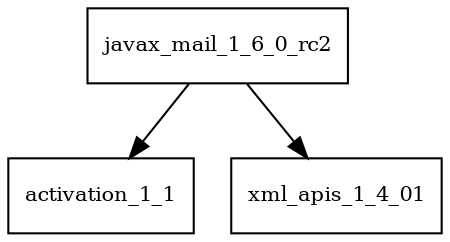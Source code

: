 digraph javax_mail_1_6_0_rc2_dependencies {
  node [shape = box, fontsize=10.0];
  javax_mail_1_6_0_rc2 -> activation_1_1;
  javax_mail_1_6_0_rc2 -> xml_apis_1_4_01;
}
